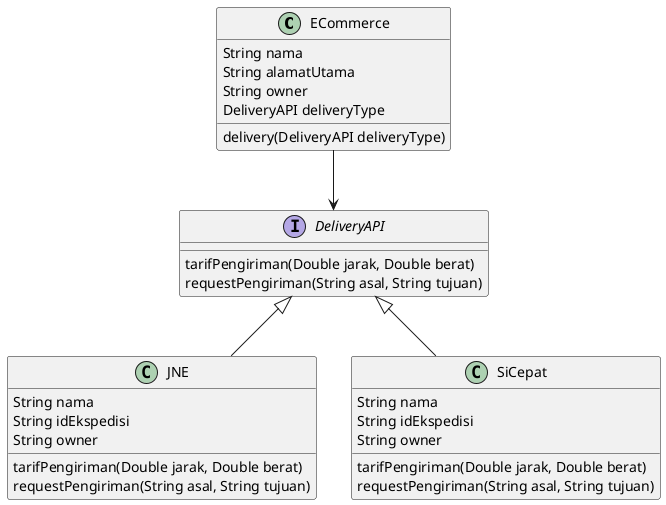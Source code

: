 @startuml
class ECommerce {
    String nama
    String alamatUtama
    String owner
    DeliveryAPI deliveryType
    delivery(DeliveryAPI deliveryType)
}

interface DeliveryAPI {
    tarifPengiriman(Double jarak, Double berat)
    requestPengiriman(String asal, String tujuan)
}

class JNE {
    String nama
    String idEkspedisi
    String owner
    tarifPengiriman(Double jarak, Double berat)
    requestPengiriman(String asal, String tujuan)
}

class SiCepat {
    String nama
    String idEkspedisi
    String owner
    tarifPengiriman(Double jarak, Double berat)
    requestPengiriman(String asal, String tujuan)
}

ECommerce --> DeliveryAPI
DeliveryAPI <|-- JNE
DeliveryAPI <|-- SiCepat
@enduml

